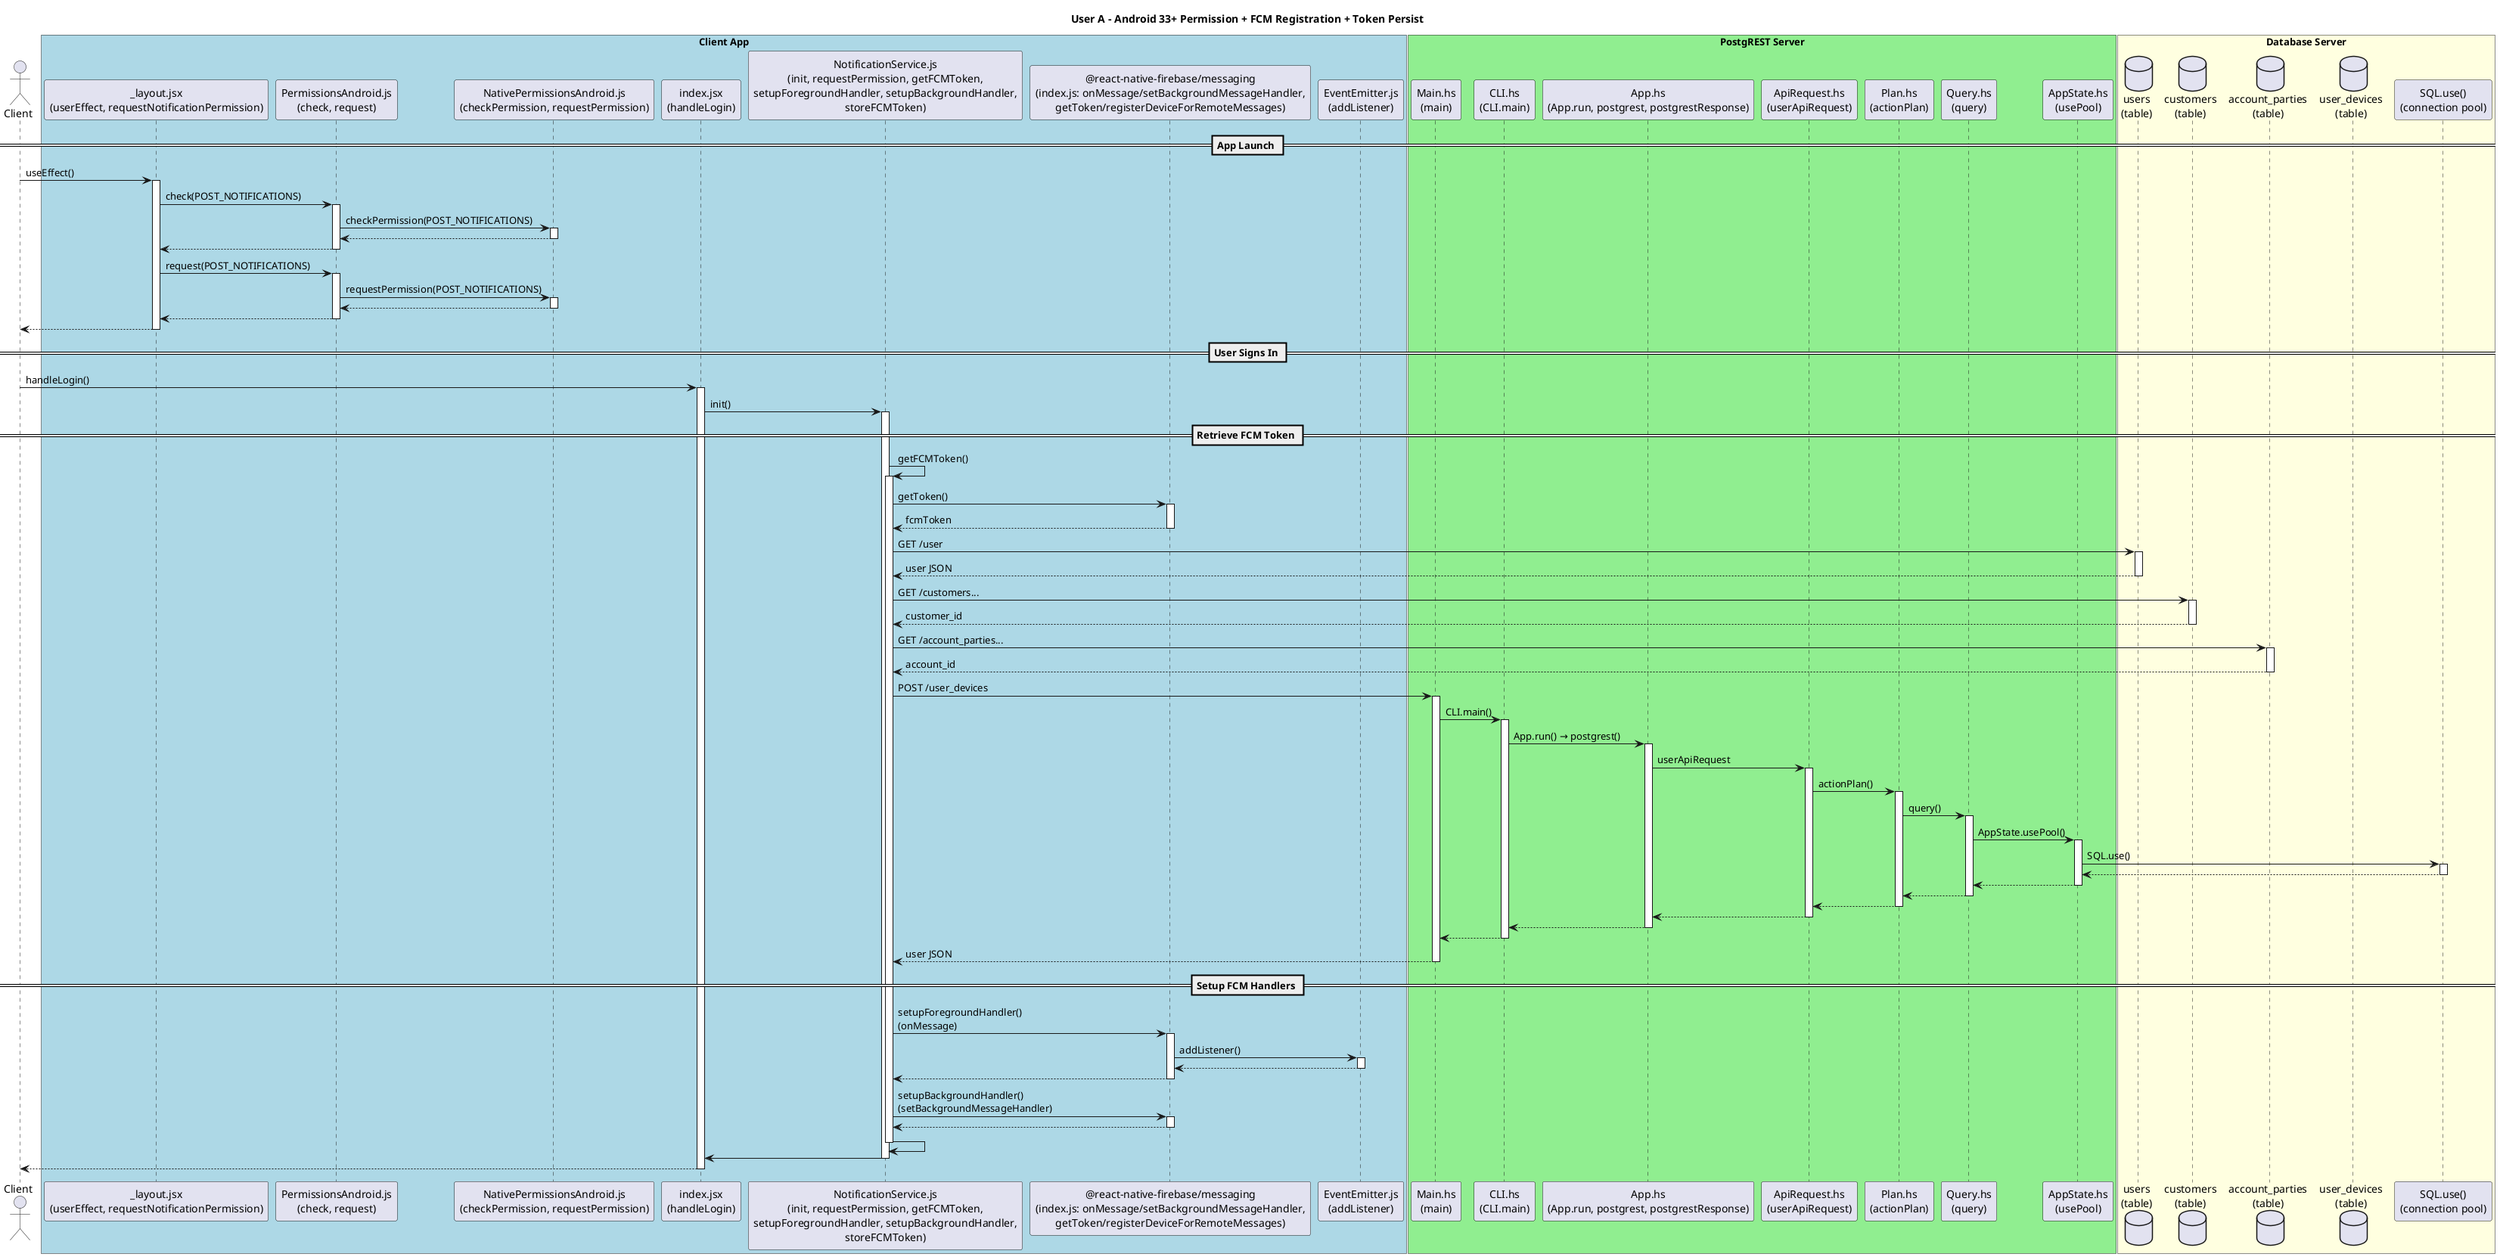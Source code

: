 
@startuml NotificationFlows

' ===== Sender =====
title User A - Android 33+ Permission + FCM Registration + Token Persist

actor Client

box "Client App" #LightBlue
  participant "_layout.jsx\n(userEffect, requestNotificationPermission)" as Layout
  participant "PermissionsAndroid.js\n(check, request)" as RNPerms
  participant "NativePermissionsAndroid.js\n(checkPermission, requestPermission)" as NativePerms
  participant "index.jsx\n(handleLogin)" as Index
  participant "NotificationService.js\n(init, requestPermission, getFCMToken,\nsetupForegroundHandler, setupBackgroundHandler,\nstoreFCMToken)" as NotifSvc
  participant "@react-native-firebase/messaging\n(index.js: onMessage/setBackgroundMessageHandler,\ngetToken/registerDeviceForRemoteMessages)" as RNFB
  participant "EventEmitter.js\n(addListener)" as EventEmitter
end box

box "PostgREST Server" #LightGreen
  participant "Main.hs\n(main)" as PGRMain
  participant "CLI.hs\n(CLI.main)" as PGRCli
  participant "App.hs\n(App.run, postgrest, postgrestResponse)" as PGRApp
  participant "ApiRequest.hs\n(userApiRequest)" as PGRApiReq
  participant "Plan.hs\n(actionPlan)" as PGRPlan
  participant "Query.hs\n(query)" as PGRQuery
  participant "AppState.hs\n(usePool)" as PGRState
end box

box "Database Server" #LightYellow
  database "users\n(table)" as TUsers
  database "customers\n(table)" as TCustomers
  database "account_parties\n(table)" as TAcctParties
  database "user_devices\n(table)" as TUserDevices
  participant "SQL.use()\n(connection pool)" as SQLUse
end box

== App Launch ==
Client -> Layout : useEffect()
activate Layout
Layout -> RNPerms : check(POST_NOTIFICATIONS)
activate RNPerms
RNPerms -> NativePerms : checkPermission(POST_NOTIFICATIONS)
activate NativePerms
NativePerms --> RNPerms
deactivate NativePerms
RNPerms --> Layout
deactivate RNPerms

Layout -> RNPerms : request(POST_NOTIFICATIONS)
activate RNPerms
RNPerms -> NativePerms : requestPermission(POST_NOTIFICATIONS)
activate NativePerms
NativePerms --> RNPerms
deactivate NativePerms
RNPerms --> Layout
deactivate RNPerms
Layout --> Client
deactivate Layout

== User Signs In ==
Client -> Index : handleLogin()
activate Index
Index -> NotifSvc : init()
activate NotifSvc

== Retrieve FCM Token ==
NotifSvc -> NotifSvc : getFCMToken()
activate NotifSvc
NotifSvc -> RNFB : getToken()
activate RNFB
RNFB --> NotifSvc : fcmToken
deactivate RNFB

NotifSvc -> TUsers : GET /user
activate TUsers
TUsers --> NotifSvc : user JSON
deactivate TUsers


' SELECT customer by auth_user_id
NotifSvc -> TCustomers : GET /customers...
activate TCustomers
TCustomers --> NotifSvc : customer_id
deactivate TCustomers

' SELECT account by customer_id
NotifSvc -> TAcctParties : GET /account_parties...
activate TAcctParties
TAcctParties --> NotifSvc : account_id
deactivate TAcctParties

' UPSERT user_devices with is_active=true
NotifSvc -> PGRMain : POST /user_devices
activate PGRMain
PGRMain -> PGRCli : CLI.main()
activate PGRCli
PGRCli -> PGRApp : App.run() → postgrest()
activate PGRApp
PGRApp -> PGRApiReq : userApiRequest
activate PGRApiReq
PGRApiReq -> PGRPlan : actionPlan()
activate PGRPlan
PGRPlan -> PGRQuery : query()
activate PGRQuery
PGRQuery -> PGRState : AppState.usePool()
activate PGRState
PGRState -> SQLUse : SQL.use()
activate SQLUse
SQLUse --> PGRState
deactivate SQLUse
PGRState --> PGRQuery
deactivate PGRState
PGRQuery --> PGRPlan
deactivate PGRQuery
PGRPlan --> PGRApiReq
deactivate PGRPlan
PGRApiReq --> PGRApp
deactivate PGRApiReq
PGRApp --> PGRCli
deactivate PGRApp
PGRCli --> PGRMain
deactivate PGRCli
PGRMain --> NotifSvc : user JSON
deactivate PGRMain

== Setup FCM Handlers ==

NotifSvc -> RNFB : setupForegroundHandler()\n(onMessage)
activate RNFB
RNFB -> EventEmitter : addListener()
activate EventEmitter
EventEmitter --> RNFB
deactivate EventEmitter
RNFB --> NotifSvc
deactivate RNFB

NotifSvc -> RNFB : setupBackgroundHandler()\n(setBackgroundMessageHandler)
activate RNFB
RNFB --> NotifSvc
deactivate RNFB
NotifSvc -> NotifSvc 
deactivate NotifSvc
NotifSvc -> Index
deactivate NotifSvc
Index --> Client
deactivate Index

@enduml

